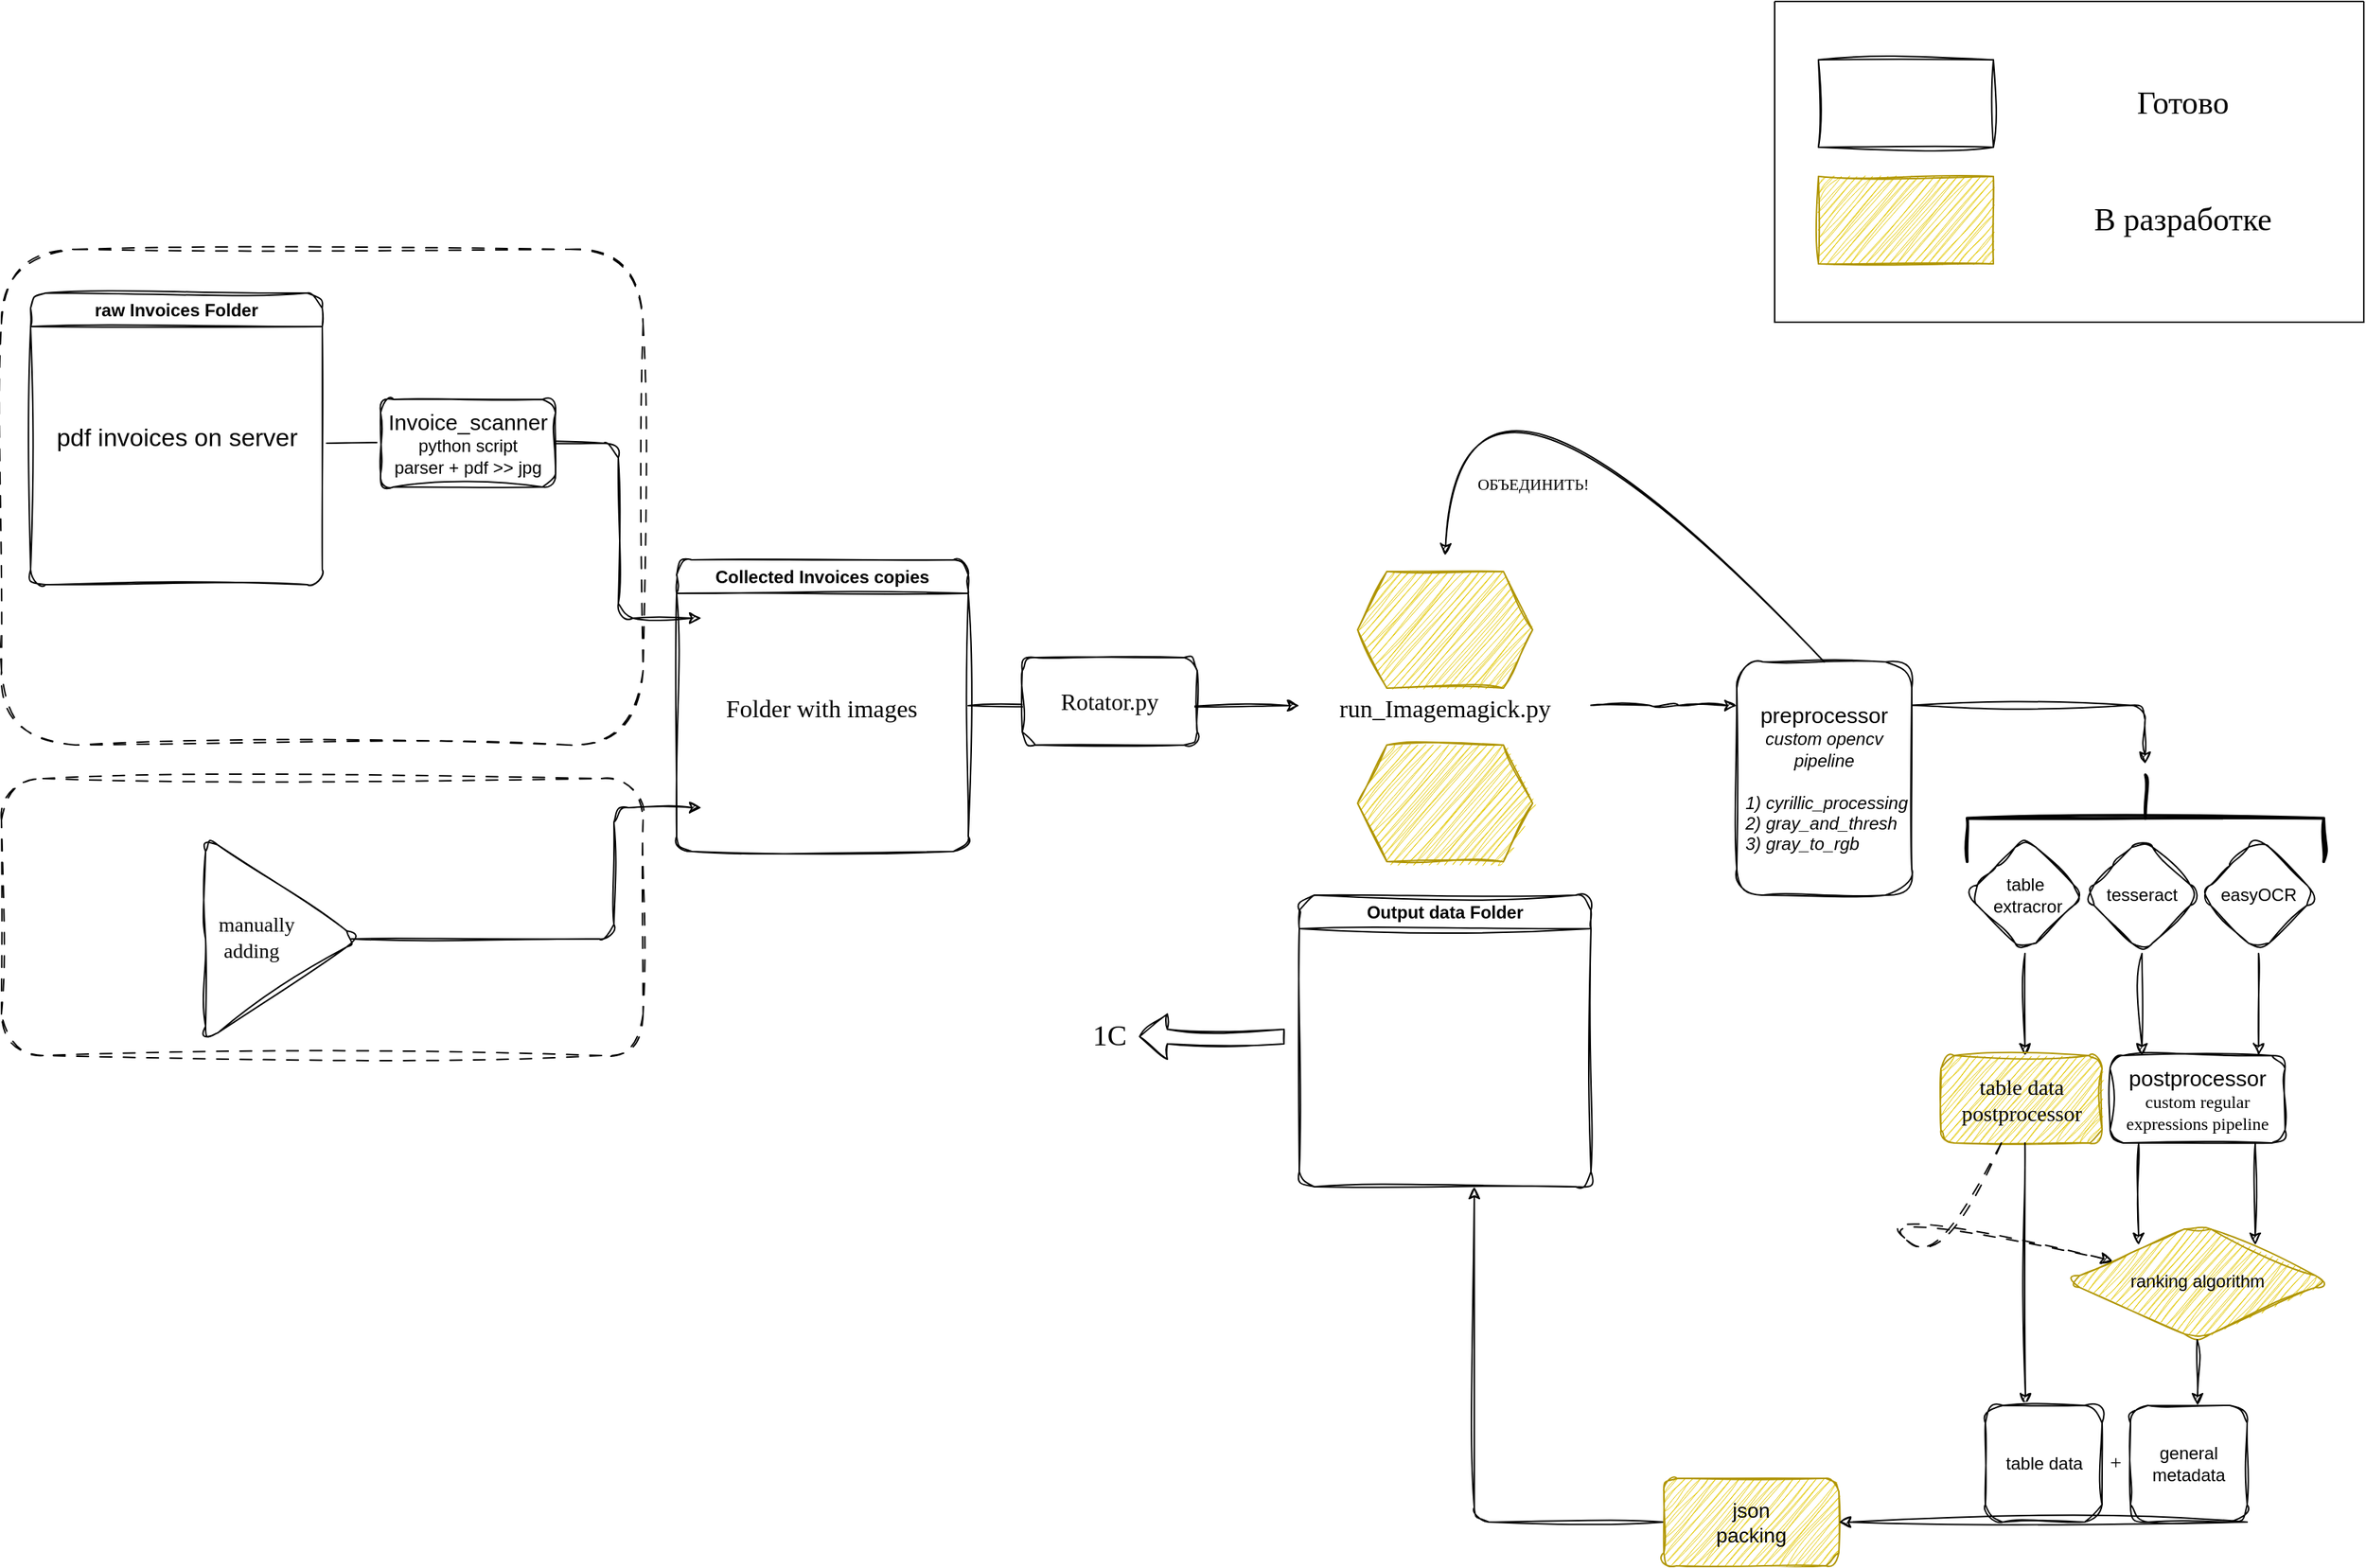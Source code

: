 <mxfile version="24.3.1" type="github">
  <diagram name="Page-1" id="c7488fd3-1785-93aa-aadb-54a6760d102a">
    <mxGraphModel dx="2049" dy="1103" grid="1" gridSize="10" guides="1" tooltips="1" connect="1" arrows="1" fold="1" page="1" pageScale="1" pageWidth="1654" pageHeight="1169" background="none" math="0" shadow="0">
      <root>
        <mxCell id="0" />
        <mxCell id="1" parent="0" />
        <mxCell id="VpYOYdDEtLLiw2a9x_M3-15" value="" style="rounded=1;whiteSpace=wrap;html=1;fillColor=none;dashed=1;dashPattern=8 8;sketch=1;curveFitting=1;jiggle=2;" parent="1" vertex="1">
          <mxGeometry x="20" y="543" width="440" height="190" as="geometry" />
        </mxCell>
        <mxCell id="VpYOYdDEtLLiw2a9x_M3-12" value="" style="rounded=1;whiteSpace=wrap;html=1;fillColor=none;dashed=1;dashPattern=8 8;strokeColor=#000000;sketch=1;curveFitting=1;jiggle=2;" parent="1" vertex="1">
          <mxGeometry x="20" y="180" width="440" height="340" as="geometry" />
        </mxCell>
        <mxCell id="KSi--I2HWIigC96DzlO8-2" value="" style="strokeWidth=2;html=1;shape=mxgraph.flowchart.annotation_1;align=left;pointerEvents=1;rounded=1;sketch=1;curveFitting=1;jiggle=2;" parent="1" vertex="1">
          <mxGeometry x="1320" y="583" height="100" as="geometry" />
        </mxCell>
        <mxCell id="KSi--I2HWIigC96DzlO8-6" value="tesseract" style="rhombus;whiteSpace=wrap;html=1;sketch=1;curveFitting=1;jiggle=2;rounded=1;" parent="1" vertex="1">
          <mxGeometry x="1448" y="583" width="80" height="80" as="geometry" />
        </mxCell>
        <mxCell id="KSi--I2HWIigC96DzlO8-7" value="table&lt;div&gt;&amp;nbsp;extracror&lt;/div&gt;" style="rhombus;whiteSpace=wrap;html=1;sketch=1;curveFitting=1;jiggle=2;rounded=1;" parent="1" vertex="1">
          <mxGeometry x="1368" y="583" width="80" height="80" as="geometry" />
        </mxCell>
        <mxCell id="KSi--I2HWIigC96DzlO8-8" value="&lt;font style=&quot;font-size: 15px;&quot;&gt;preprocessor&lt;/font&gt;&lt;div&gt;&lt;i&gt;custom opencv pipeline&lt;/i&gt;&lt;/div&gt;&lt;div&gt;&lt;i&gt;&lt;br&gt;&lt;/i&gt;&lt;/div&gt;&lt;div style=&quot;text-align: left; padding-bottom: 0px; padding-left: 5px;&quot;&gt;&lt;i&gt;1) cyrillic_processing&lt;/i&gt;&lt;/div&gt;&lt;div style=&quot;text-align: left; padding-left: 5px;&quot;&gt;&lt;i&gt;2) gray_and_thresh&lt;/i&gt;&lt;/div&gt;&lt;div style=&quot;text-align: left; padding-left: 5px;&quot;&gt;&lt;i&gt;3) gray_to_rgb&lt;/i&gt;&lt;/div&gt;" style="rounded=1;whiteSpace=wrap;html=1;sketch=1;curveFitting=1;jiggle=2;" parent="1" vertex="1">
          <mxGeometry x="1210" y="463" width="120" height="160" as="geometry" />
        </mxCell>
        <mxCell id="KSi--I2HWIigC96DzlO8-9" value="Output data Folder" style="swimlane;whiteSpace=wrap;html=1;glass=0;shadow=0;sketch=1;curveFitting=1;jiggle=2;rounded=1;" parent="1" vertex="1">
          <mxGeometry x="910" y="623" width="200" height="200" as="geometry" />
        </mxCell>
        <mxCell id="VpYOYdDEtLLiw2a9x_M3-1" value="raw Invoices Folder" style="swimlane;whiteSpace=wrap;html=1;sketch=1;curveFitting=1;jiggle=2;rounded=1;" parent="1" vertex="1">
          <mxGeometry x="40" y="210" width="200" height="200" as="geometry" />
        </mxCell>
        <mxCell id="VpYOYdDEtLLiw2a9x_M3-9" value="&lt;font style=&quot;font-size: 17px;&quot;&gt;pdf invoices on server&lt;/font&gt;" style="text;html=1;align=center;verticalAlign=middle;resizable=0;points=[];autosize=1;strokeColor=none;fillColor=none;strokeWidth=4;sketch=1;curveFitting=1;jiggle=2;rounded=1;" parent="VpYOYdDEtLLiw2a9x_M3-1" vertex="1">
          <mxGeometry x="5" y="85" width="190" height="30" as="geometry" />
        </mxCell>
        <mxCell id="VpYOYdDEtLLiw2a9x_M3-4" value="Collected Invoices copies" style="swimlane;whiteSpace=wrap;html=1;sketch=1;curveFitting=1;jiggle=2;rounded=1;" parent="1" vertex="1">
          <mxGeometry x="483" y="393" width="200" height="200" as="geometry" />
        </mxCell>
        <mxCell id="VpYOYdDEtLLiw2a9x_M3-2" style="rounded=1;orthogonalLoop=1;jettySize=auto;html=1;sketch=1;curveFitting=1;jiggle=2;" parent="VpYOYdDEtLLiw2a9x_M3-4" edge="1">
          <mxGeometry relative="1" as="geometry">
            <mxPoint x="17" y="40" as="targetPoint" />
            <mxPoint x="-240" y="-80" as="sourcePoint" />
            <Array as="points">
              <mxPoint x="-40" y="-80" />
              <mxPoint x="-40" y="40" />
            </Array>
          </mxGeometry>
        </mxCell>
        <mxCell id="VpYOYdDEtLLiw2a9x_M3-6" style="edgeStyle=orthogonalEdgeStyle;rounded=1;orthogonalLoop=1;jettySize=auto;html=1;entryX=0;entryY=0.5;entryDx=0;entryDy=0;exitX=1;exitY=0.5;exitDx=0;exitDy=0;sketch=1;curveFitting=1;jiggle=2;" parent="1" source="VpYOYdDEtLLiw2a9x_M3-4" edge="1">
          <mxGeometry relative="1" as="geometry">
            <mxPoint x="910" y="493" as="targetPoint" />
            <mxPoint x="690" y="493" as="sourcePoint" />
            <Array as="points" />
          </mxGeometry>
        </mxCell>
        <mxCell id="VpYOYdDEtLLiw2a9x_M3-19" style="rounded=1;orthogonalLoop=1;jettySize=auto;html=1;sketch=1;curveFitting=1;jiggle=2;" parent="1" edge="1">
          <mxGeometry relative="1" as="geometry">
            <mxPoint x="500" y="563" as="targetPoint" />
            <mxPoint x="260" y="653" as="sourcePoint" />
            <Array as="points">
              <mxPoint x="440" y="653" />
              <mxPoint x="440" y="563" />
            </Array>
          </mxGeometry>
        </mxCell>
        <mxCell id="VpYOYdDEtLLiw2a9x_M3-20" value="&lt;div style=&quot;text-align: center;&quot;&gt;&lt;span style=&quot;font-size: 14px; font-family: &amp;quot;Comic Sans MS&amp;quot;; background-color: initial;&quot;&gt;&amp;nbsp; manually&lt;/span&gt;&lt;/div&gt;&lt;div style=&quot;text-align: center; font-size: 14px;&quot;&gt;&lt;font face=&quot;Comic Sans MS&quot; style=&quot;font-size: 14px;&quot;&gt;adding&lt;/font&gt;&lt;/div&gt;" style="triangle;whiteSpace=wrap;html=1;align=left;sketch=1;curveFitting=1;jiggle=2;rounded=1;" parent="1" vertex="1">
          <mxGeometry x="160" y="583" width="105" height="140" as="geometry" />
        </mxCell>
        <mxCell id="VpYOYdDEtLLiw2a9x_M3-21" value="&lt;span style=&quot;font-size: 17px;&quot;&gt;Folder with images&lt;/span&gt;" style="text;html=1;align=center;verticalAlign=middle;resizable=0;points=[];autosize=1;strokeColor=none;fillColor=none;sketch=1;curveFitting=1;jiggle=2;fontFamily=Comic Sans MS;rounded=1;" parent="1" vertex="1">
          <mxGeometry x="497" y="481" width="170" height="30" as="geometry" />
        </mxCell>
        <mxCell id="VpYOYdDEtLLiw2a9x_M3-23" value="&lt;span style=&quot;font-size: 16px;&quot;&gt;&lt;font face=&quot;Comic Sans MS&quot;&gt;Rotator.py&lt;/font&gt;&lt;/span&gt;" style="rounded=1;whiteSpace=wrap;html=1;sketch=1;curveFitting=1;jiggle=2;" parent="1" vertex="1">
          <mxGeometry x="720" y="460" width="120" height="60" as="geometry" />
        </mxCell>
        <mxCell id="VpYOYdDEtLLiw2a9x_M3-3" value="&lt;font style=&quot;font-size: 15px;&quot;&gt;Invoice_scanner&lt;/font&gt;&lt;div style=&quot;&quot;&gt;&lt;font style=&quot;font-size: 12px;&quot;&gt;python script&lt;/font&gt;&lt;/div&gt;&lt;div style=&quot;&quot;&gt;&lt;font style=&quot;font-size: 12px;&quot;&gt;parser + pdf &amp;gt;&amp;gt; jpg&lt;/font&gt;&lt;/div&gt;" style="rounded=1;whiteSpace=wrap;html=1;sketch=1;curveFitting=1;jiggle=2;" parent="1" vertex="1">
          <mxGeometry x="280" y="283" width="120" height="60" as="geometry" />
        </mxCell>
        <mxCell id="VpYOYdDEtLLiw2a9x_M3-25" value="" style="curved=1;endArrow=classic;html=1;rounded=1;exitX=0.5;exitY=0;exitDx=0;exitDy=0;sketch=1;curveFitting=1;jiggle=2;" parent="1" source="KSi--I2HWIigC96DzlO8-8" edge="1">
          <mxGeometry width="50" height="50" relative="1" as="geometry">
            <mxPoint x="990" y="553" as="sourcePoint" />
            <mxPoint x="1010" y="390" as="targetPoint" />
            <Array as="points">
              <mxPoint x="1020" y="193" />
            </Array>
          </mxGeometry>
        </mxCell>
        <mxCell id="VpYOYdDEtLLiw2a9x_M3-26" value="ОБЪЕДИНИТЬ!" style="edgeLabel;html=1;align=center;verticalAlign=middle;resizable=0;points=[];rounded=1;sketch=1;curveFitting=1;jiggle=2;fontFamily=Comic Sans MS;" parent="VpYOYdDEtLLiw2a9x_M3-25" vertex="1" connectable="0">
          <mxGeometry x="0.3" y="81" relative="1" as="geometry">
            <mxPoint x="109" y="92" as="offset" />
          </mxGeometry>
        </mxCell>
        <mxCell id="VpYOYdDEtLLiw2a9x_M3-27" value="easyOCR" style="rhombus;whiteSpace=wrap;html=1;sketch=1;curveFitting=1;jiggle=2;rounded=1;" parent="1" vertex="1">
          <mxGeometry x="1528" y="583" width="80" height="80" as="geometry" />
        </mxCell>
        <mxCell id="VpYOYdDEtLLiw2a9x_M3-29" value="&lt;font style=&quot;font-size: 15px;&quot;&gt;postprocessor&lt;/font&gt;&lt;div&gt;&lt;font face=&quot;Comic Sans MS&quot;&gt;custom regular expressions pipeline&lt;/font&gt;&lt;/div&gt;" style="rounded=1;whiteSpace=wrap;html=1;sketch=1;curveFitting=1;jiggle=2;" parent="1" vertex="1">
          <mxGeometry x="1466" y="733" width="120" height="60" as="geometry" />
        </mxCell>
        <mxCell id="VpYOYdDEtLLiw2a9x_M3-34" value="" style="endArrow=classic;html=1;rounded=1;exitX=0.5;exitY=1;exitDx=0;exitDy=0;entryX=0.917;entryY=0;entryDx=0;entryDy=0;entryPerimeter=0;sketch=1;curveFitting=1;jiggle=2;" parent="1" edge="1">
          <mxGeometry width="50" height="50" relative="1" as="geometry">
            <mxPoint x="1487.86" y="663" as="sourcePoint" />
            <mxPoint x="1487.86" y="733" as="targetPoint" />
          </mxGeometry>
        </mxCell>
        <mxCell id="VpYOYdDEtLLiw2a9x_M3-35" value="" style="endArrow=classic;html=1;rounded=1;exitX=0.5;exitY=1;exitDx=0;exitDy=0;entryX=0.917;entryY=0;entryDx=0;entryDy=0;entryPerimeter=0;sketch=1;curveFitting=1;jiggle=2;" parent="1" edge="1">
          <mxGeometry width="50" height="50" relative="1" as="geometry">
            <mxPoint x="1567.83" y="663" as="sourcePoint" />
            <mxPoint x="1567.83" y="733" as="targetPoint" />
          </mxGeometry>
        </mxCell>
        <mxCell id="VpYOYdDEtLLiw2a9x_M3-37" value="ranking algorithm" style="rhombus;whiteSpace=wrap;html=1;sketch=1;curveFitting=1;jiggle=2;rounded=1;fillColor=#e3c800;strokeColor=#B09500;fontColor=#000000;" parent="1" vertex="1">
          <mxGeometry x="1436" y="848" width="180" height="80" as="geometry" />
        </mxCell>
        <mxCell id="VpYOYdDEtLLiw2a9x_M3-39" value="" style="endArrow=classic;html=1;rounded=1;exitX=0.5;exitY=1;exitDx=0;exitDy=0;entryX=0.917;entryY=0;entryDx=0;entryDy=0;entryPerimeter=0;sketch=1;curveFitting=1;jiggle=2;" parent="1" edge="1">
          <mxGeometry width="50" height="50" relative="1" as="geometry">
            <mxPoint x="1485.6" y="793" as="sourcePoint" />
            <mxPoint x="1485.6" y="863" as="targetPoint" />
          </mxGeometry>
        </mxCell>
        <mxCell id="VpYOYdDEtLLiw2a9x_M3-40" value="" style="endArrow=classic;html=1;rounded=1;exitX=0.5;exitY=1;exitDx=0;exitDy=0;entryX=0.917;entryY=0;entryDx=0;entryDy=0;entryPerimeter=0;sketch=1;curveFitting=1;jiggle=2;" parent="1" edge="1">
          <mxGeometry width="50" height="50" relative="1" as="geometry">
            <mxPoint x="1565.57" y="793" as="sourcePoint" />
            <mxPoint x="1565.57" y="863" as="targetPoint" />
          </mxGeometry>
        </mxCell>
        <mxCell id="VpYOYdDEtLLiw2a9x_M3-41" value="" style="strokeWidth=2;html=1;shape=mxgraph.flowchart.annotation_2;align=left;labelPosition=right;pointerEvents=1;rotation=90;sketch=1;curveFitting=1;jiggle=2;rounded=1;" parent="1" vertex="1">
          <mxGeometry x="1460.5" y="448" width="59.5" height="244.5" as="geometry" />
        </mxCell>
        <mxCell id="VpYOYdDEtLLiw2a9x_M3-43" value="" style="endArrow=classic;html=1;rounded=1;edgeStyle=elbowEdgeStyle;sketch=1;curveFitting=1;jiggle=2;" parent="1" edge="1">
          <mxGeometry width="50" height="50" relative="1" as="geometry">
            <mxPoint x="1110" y="492.76" as="sourcePoint" />
            <mxPoint x="1210" y="493" as="targetPoint" />
            <Array as="points" />
          </mxGeometry>
        </mxCell>
        <mxCell id="VpYOYdDEtLLiw2a9x_M3-44" value="" style="endArrow=classic;html=1;rounded=1;edgeStyle=elbowEdgeStyle;sketch=1;curveFitting=1;jiggle=2;" parent="1" edge="1">
          <mxGeometry width="50" height="50" relative="1" as="geometry">
            <mxPoint x="1330" y="492.76" as="sourcePoint" />
            <mxPoint x="1490" y="533" as="targetPoint" />
            <Array as="points">
              <mxPoint x="1490" y="493" />
            </Array>
          </mxGeometry>
        </mxCell>
        <mxCell id="VpYOYdDEtLLiw2a9x_M3-45" value="" style="endArrow=classic;html=1;rounded=1;exitX=0.5;exitY=1;exitDx=0;exitDy=0;sketch=1;curveFitting=1;jiggle=2;" parent="1" edge="1">
          <mxGeometry width="50" height="50" relative="1" as="geometry">
            <mxPoint x="1525.76" y="928" as="sourcePoint" />
            <mxPoint x="1526" y="973" as="targetPoint" />
          </mxGeometry>
        </mxCell>
        <mxCell id="VpYOYdDEtLLiw2a9x_M3-46" value="general metadata" style="whiteSpace=wrap;html=1;aspect=fixed;sketch=1;curveFitting=1;jiggle=2;rounded=1;" parent="1" vertex="1">
          <mxGeometry x="1480" y="973" width="80" height="80" as="geometry" />
        </mxCell>
        <mxCell id="VpYOYdDEtLLiw2a9x_M3-47" value="" style="endArrow=classic;html=1;rounded=1;exitX=0.5;exitY=1;exitDx=0;exitDy=0;entryX=0.917;entryY=0;entryDx=0;entryDy=0;entryPerimeter=0;sketch=1;curveFitting=1;jiggle=2;" parent="1" edge="1">
          <mxGeometry width="50" height="50" relative="1" as="geometry">
            <mxPoint x="1407.66" y="663" as="sourcePoint" />
            <mxPoint x="1407.66" y="733" as="targetPoint" />
          </mxGeometry>
        </mxCell>
        <mxCell id="VpYOYdDEtLLiw2a9x_M3-48" value="&lt;font face=&quot;Comic Sans MS&quot; style=&quot;font-size: 15px;&quot;&gt;table data postprocessor&lt;/font&gt;" style="rounded=1;whiteSpace=wrap;html=1;sketch=1;curveFitting=1;jiggle=2;fillColor=#e3c800;strokeColor=#B09500;fontColor=#000000;" parent="1" vertex="1">
          <mxGeometry x="1350" y="733" width="110.5" height="60" as="geometry" />
        </mxCell>
        <mxCell id="VpYOYdDEtLLiw2a9x_M3-49" value="" style="endArrow=classic;html=1;rounded=1;exitX=0.5;exitY=1;exitDx=0;exitDy=0;sketch=1;curveFitting=1;jiggle=2;" parent="1" edge="1">
          <mxGeometry width="50" height="50" relative="1" as="geometry">
            <mxPoint x="1407.66" y="793" as="sourcePoint" />
            <mxPoint x="1408" y="973" as="targetPoint" />
          </mxGeometry>
        </mxCell>
        <mxCell id="VpYOYdDEtLLiw2a9x_M3-50" value="table data" style="whiteSpace=wrap;html=1;aspect=fixed;sketch=1;curveFitting=1;jiggle=2;rounded=1;" parent="1" vertex="1">
          <mxGeometry x="1380.5" y="973" width="80" height="80" as="geometry" />
        </mxCell>
        <mxCell id="VpYOYdDEtLLiw2a9x_M3-52" value="" style="curved=1;endArrow=classic;html=1;rounded=1;dashed=1;dashPattern=8 8;sketch=1;curveFitting=1;jiggle=2;" parent="1" source="VpYOYdDEtLLiw2a9x_M3-48" target="VpYOYdDEtLLiw2a9x_M3-37" edge="1">
          <mxGeometry width="50" height="50" relative="1" as="geometry">
            <mxPoint x="1300" y="883" as="sourcePoint" />
            <mxPoint x="1350" y="833" as="targetPoint" />
            <Array as="points">
              <mxPoint x="1350" y="883" />
              <mxPoint x="1300" y="833" />
            </Array>
          </mxGeometry>
        </mxCell>
        <mxCell id="VpYOYdDEtLLiw2a9x_M3-53" value="" style="endArrow=classic;html=1;rounded=1;sketch=1;curveFitting=1;jiggle=2;exitX=0;exitY=0.5;exitDx=0;exitDy=0;" parent="1" edge="1" source="VpYOYdDEtLLiw2a9x_M3-56">
          <mxGeometry width="50" height="50" relative="1" as="geometry">
            <mxPoint x="1560" y="1053" as="sourcePoint" />
            <mxPoint x="1030" y="823" as="targetPoint" />
            <Array as="points">
              <mxPoint x="1030" y="1053" />
            </Array>
          </mxGeometry>
        </mxCell>
        <mxCell id="ee2bxVm5gqBotVg-x3W--1" value="" style="shape=hexagon;perimeter=hexagonPerimeter2;whiteSpace=wrap;html=1;fixedSize=1;sketch=1;hachureGap=4;jiggle=2;curveFitting=1;fontFamily=Architects Daughter;fontSource=https%3A%2F%2Ffonts.googleapis.com%2Fcss%3Ffamily%3DArchitects%2BDaughter;fillColor=#e3c800;strokeColor=#B09500;fontColor=#000000;" parent="1" vertex="1">
          <mxGeometry x="950" y="520" width="120" height="80" as="geometry" />
        </mxCell>
        <mxCell id="ee2bxVm5gqBotVg-x3W--2" value="" style="shape=hexagon;perimeter=hexagonPerimeter2;whiteSpace=wrap;html=1;fixedSize=1;sketch=1;hachureGap=4;jiggle=2;curveFitting=1;fontFamily=Architects Daughter;fontSource=https%3A%2F%2Ffonts.googleapis.com%2Fcss%3Ffamily%3DArchitects%2BDaughter;fillColor=#e3c800;strokeColor=#B09500;fontColor=#000000;" parent="1" vertex="1">
          <mxGeometry x="950" y="401" width="120" height="80" as="geometry" />
        </mxCell>
        <mxCell id="VpYOYdDEtLLiw2a9x_M3-56" value="&lt;font style=&quot;font-size: 14px;&quot;&gt;json&lt;/font&gt;&lt;div style=&quot;font-size: 14px;&quot;&gt;&lt;font style=&quot;font-size: 14px;&quot;&gt;packing&lt;/font&gt;&lt;/div&gt;" style="rounded=1;whiteSpace=wrap;html=1;sketch=1;curveFitting=1;jiggle=2;fillColor=#e3c800;strokeColor=#B09500;fontColor=#000000;" parent="1" vertex="1">
          <mxGeometry x="1160" y="1023" width="120" height="60" as="geometry" />
        </mxCell>
        <mxCell id="yi8b2JgrU4voAHYfUrAc-1" value="" style="endArrow=classic;html=1;rounded=1;sketch=1;curveFitting=1;jiggle=2;entryX=1;entryY=0.5;entryDx=0;entryDy=0;exitX=1;exitY=1;exitDx=0;exitDy=0;" edge="1" parent="1" source="VpYOYdDEtLLiw2a9x_M3-46" target="VpYOYdDEtLLiw2a9x_M3-56">
          <mxGeometry width="50" height="50" relative="1" as="geometry">
            <mxPoint x="1560" y="1060" as="sourcePoint" />
            <mxPoint x="1300.5" y="1023.0" as="targetPoint" />
            <Array as="points" />
          </mxGeometry>
        </mxCell>
        <mxCell id="yi8b2JgrU4voAHYfUrAc-2" value="" style="shape=flexArrow;endArrow=classic;html=1;rounded=0;sketch=1;curveFitting=1;jiggle=2;" edge="1" parent="1">
          <mxGeometry width="50" height="50" relative="1" as="geometry">
            <mxPoint x="900" y="720" as="sourcePoint" />
            <mxPoint x="800" y="720" as="targetPoint" />
          </mxGeometry>
        </mxCell>
        <mxCell id="yi8b2JgrU4voAHYfUrAc-3" value="&lt;font style=&quot;font-size: 20px;&quot; face=&quot;Comic Sans MS&quot;&gt;1С&lt;/font&gt;" style="text;html=1;align=center;verticalAlign=middle;whiteSpace=wrap;rounded=0;sketch=1;curveFitting=1;jiggle=2;" vertex="1" parent="1">
          <mxGeometry x="750" y="703" width="60" height="30" as="geometry" />
        </mxCell>
        <mxCell id="yi8b2JgrU4voAHYfUrAc-4" value="" style="rounded=0;whiteSpace=wrap;html=1;sketch=1;curveFitting=1;jiggle=2;" vertex="1" parent="1">
          <mxGeometry x="1266" y="50" width="120" height="60" as="geometry" />
        </mxCell>
        <mxCell id="yi8b2JgrU4voAHYfUrAc-5" value="" style="rounded=0;whiteSpace=wrap;html=1;sketch=1;curveFitting=1;jiggle=2;fillColor=#e3c800;strokeColor=#B09500;fontColor=#000000;" vertex="1" parent="1">
          <mxGeometry x="1266" y="130" width="120" height="60" as="geometry" />
        </mxCell>
        <mxCell id="yi8b2JgrU4voAHYfUrAc-7" value="&lt;span style=&quot;font-size: 22px;&quot;&gt;&lt;font face=&quot;Comic Sans MS&quot;&gt;Готово&lt;/font&gt;&lt;/span&gt;" style="text;html=1;align=center;verticalAlign=middle;whiteSpace=wrap;rounded=0;" vertex="1" parent="1">
          <mxGeometry x="1416" y="65" width="200" height="30" as="geometry" />
        </mxCell>
        <mxCell id="yi8b2JgrU4voAHYfUrAc-8" value="&lt;span style=&quot;font-size: 22px;&quot;&gt;&lt;font face=&quot;Comic Sans MS&quot;&gt;В разработке&lt;/font&gt;&lt;/span&gt;" style="text;html=1;align=center;verticalAlign=middle;whiteSpace=wrap;rounded=0;" vertex="1" parent="1">
          <mxGeometry x="1416" y="145" width="200" height="30" as="geometry" />
        </mxCell>
        <mxCell id="yi8b2JgrU4voAHYfUrAc-9" value="" style="swimlane;startSize=0;" vertex="1" parent="1">
          <mxGeometry x="1236" y="10" width="404" height="220" as="geometry" />
        </mxCell>
        <mxCell id="yi8b2JgrU4voAHYfUrAc-10" value="&lt;font style=&quot;font-size: 17px;&quot; face=&quot;Comic Sans MS&quot;&gt;run_Imagemagick.py&lt;/font&gt;" style="text;html=1;align=center;verticalAlign=middle;whiteSpace=wrap;rounded=0;" vertex="1" parent="1">
          <mxGeometry x="910" y="481" width="200" height="30" as="geometry" />
        </mxCell>
        <mxCell id="yi8b2JgrU4voAHYfUrAc-11" value="&lt;font face=&quot;Comic Sans MS&quot; style=&quot;font-size: 14px;&quot;&gt;+&lt;/font&gt;" style="text;html=1;align=center;verticalAlign=middle;whiteSpace=wrap;rounded=0;" vertex="1" parent="1">
          <mxGeometry x="1440" y="998" width="60" height="30" as="geometry" />
        </mxCell>
      </root>
    </mxGraphModel>
  </diagram>
</mxfile>
